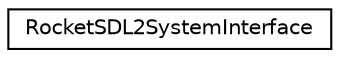 digraph G
{
  edge [fontname="Helvetica",fontsize="10",labelfontname="Helvetica",labelfontsize="10"];
  node [fontname="Helvetica",fontsize="10",shape=record];
  rankdir="LR";
  Node1 [label="RocketSDL2SystemInterface",height=0.2,width=0.4,color="black", fillcolor="white", style="filled",URL="$class_rocket_s_d_l2_system_interface.html"];
}

